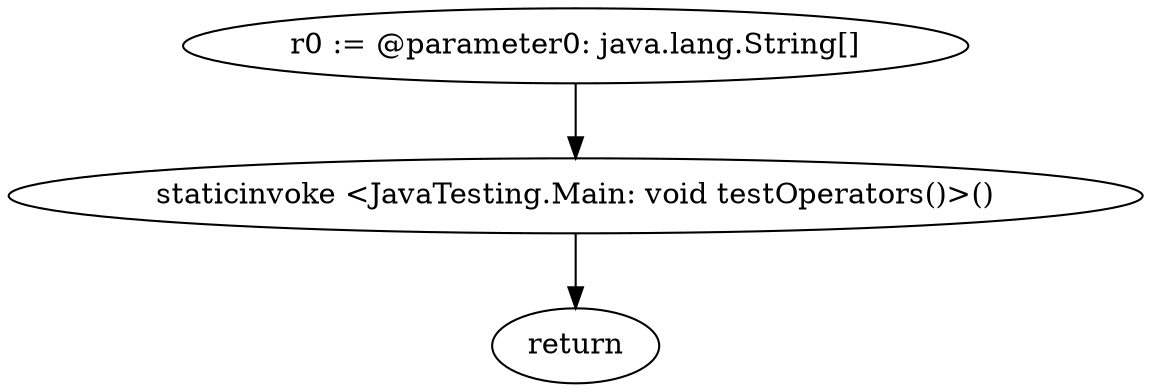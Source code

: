 digraph "unitGraph" {
    "r0 := @parameter0: java.lang.String[]"
    "staticinvoke <JavaTesting.Main: void testOperators()>()"
    "return"
    "r0 := @parameter0: java.lang.String[]"->"staticinvoke <JavaTesting.Main: void testOperators()>()";
    "staticinvoke <JavaTesting.Main: void testOperators()>()"->"return";
}
